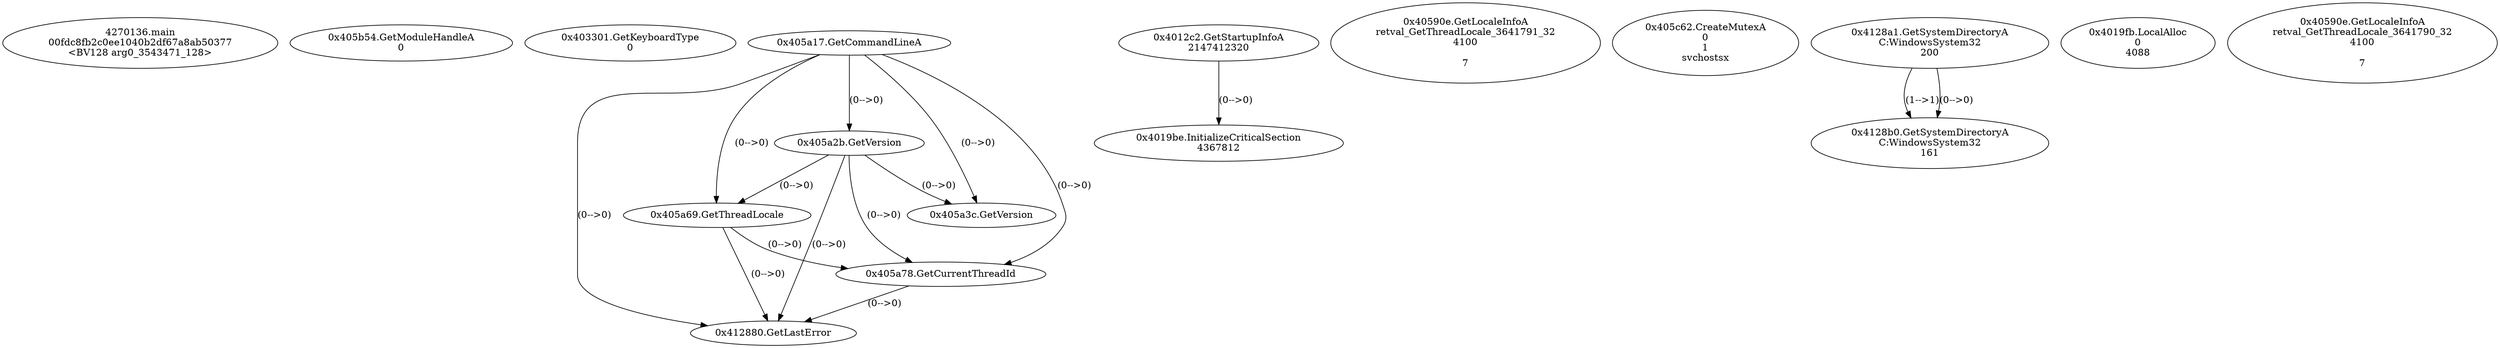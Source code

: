 // Global SCDG with merge call
digraph {
	0 [label="4270136.main
00fdc8fb2c0ee1040b2df67a8ab50377
<BV128 arg0_3543471_128>"]
	1 [label="0x405b54.GetModuleHandleA
0"]
	2 [label="0x403301.GetKeyboardType
0"]
	3 [label="0x405a17.GetCommandLineA
"]
	4 [label="0x4012c2.GetStartupInfoA
2147412320"]
	5 [label="0x405a2b.GetVersion
"]
	3 -> 5 [label="(0-->0)"]
	6 [label="0x405a69.GetThreadLocale
"]
	3 -> 6 [label="(0-->0)"]
	5 -> 6 [label="(0-->0)"]
	7 [label="0x40590e.GetLocaleInfoA
retval_GetThreadLocale_3641791_32
4100

7"]
	8 [label="0x405a78.GetCurrentThreadId
"]
	3 -> 8 [label="(0-->0)"]
	5 -> 8 [label="(0-->0)"]
	6 -> 8 [label="(0-->0)"]
	9 [label="0x405c62.CreateMutexA
0
1
svchostsx"]
	10 [label="0x412880.GetLastError
"]
	3 -> 10 [label="(0-->0)"]
	5 -> 10 [label="(0-->0)"]
	6 -> 10 [label="(0-->0)"]
	8 -> 10 [label="(0-->0)"]
	11 [label="0x4128a1.GetSystemDirectoryA
C:\Windows\System32
200"]
	12 [label="0x4128b0.GetSystemDirectoryA
C:\Windows\System32
161"]
	11 -> 12 [label="(1-->1)"]
	11 -> 12 [label="(0-->0)"]
	13 [label="0x4019be.InitializeCriticalSection
4367812"]
	4 -> 13 [label="(0-->0)"]
	14 [label="0x4019fb.LocalAlloc
0
4088"]
	15 [label="0x40590e.GetLocaleInfoA
retval_GetThreadLocale_3641790_32
4100

7"]
	16 [label="0x405a3c.GetVersion
"]
	3 -> 16 [label="(0-->0)"]
	5 -> 16 [label="(0-->0)"]
}
